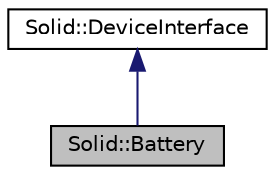 digraph "Solid::Battery"
{
  edge [fontname="Helvetica",fontsize="10",labelfontname="Helvetica",labelfontsize="10"];
  node [fontname="Helvetica",fontsize="10",shape=record];
  Node0 [label="Solid::Battery",height=0.2,width=0.4,color="black", fillcolor="grey75", style="filled", fontcolor="black"];
  Node1 -> Node0 [dir="back",color="midnightblue",fontsize="10",style="solid",fontname="Helvetica"];
  Node1 [label="Solid::DeviceInterface",height=0.2,width=0.4,color="black", fillcolor="white", style="filled",URL="$classSolid_1_1DeviceInterface.html",tooltip="Base class of all the device interfaces. "];
}

